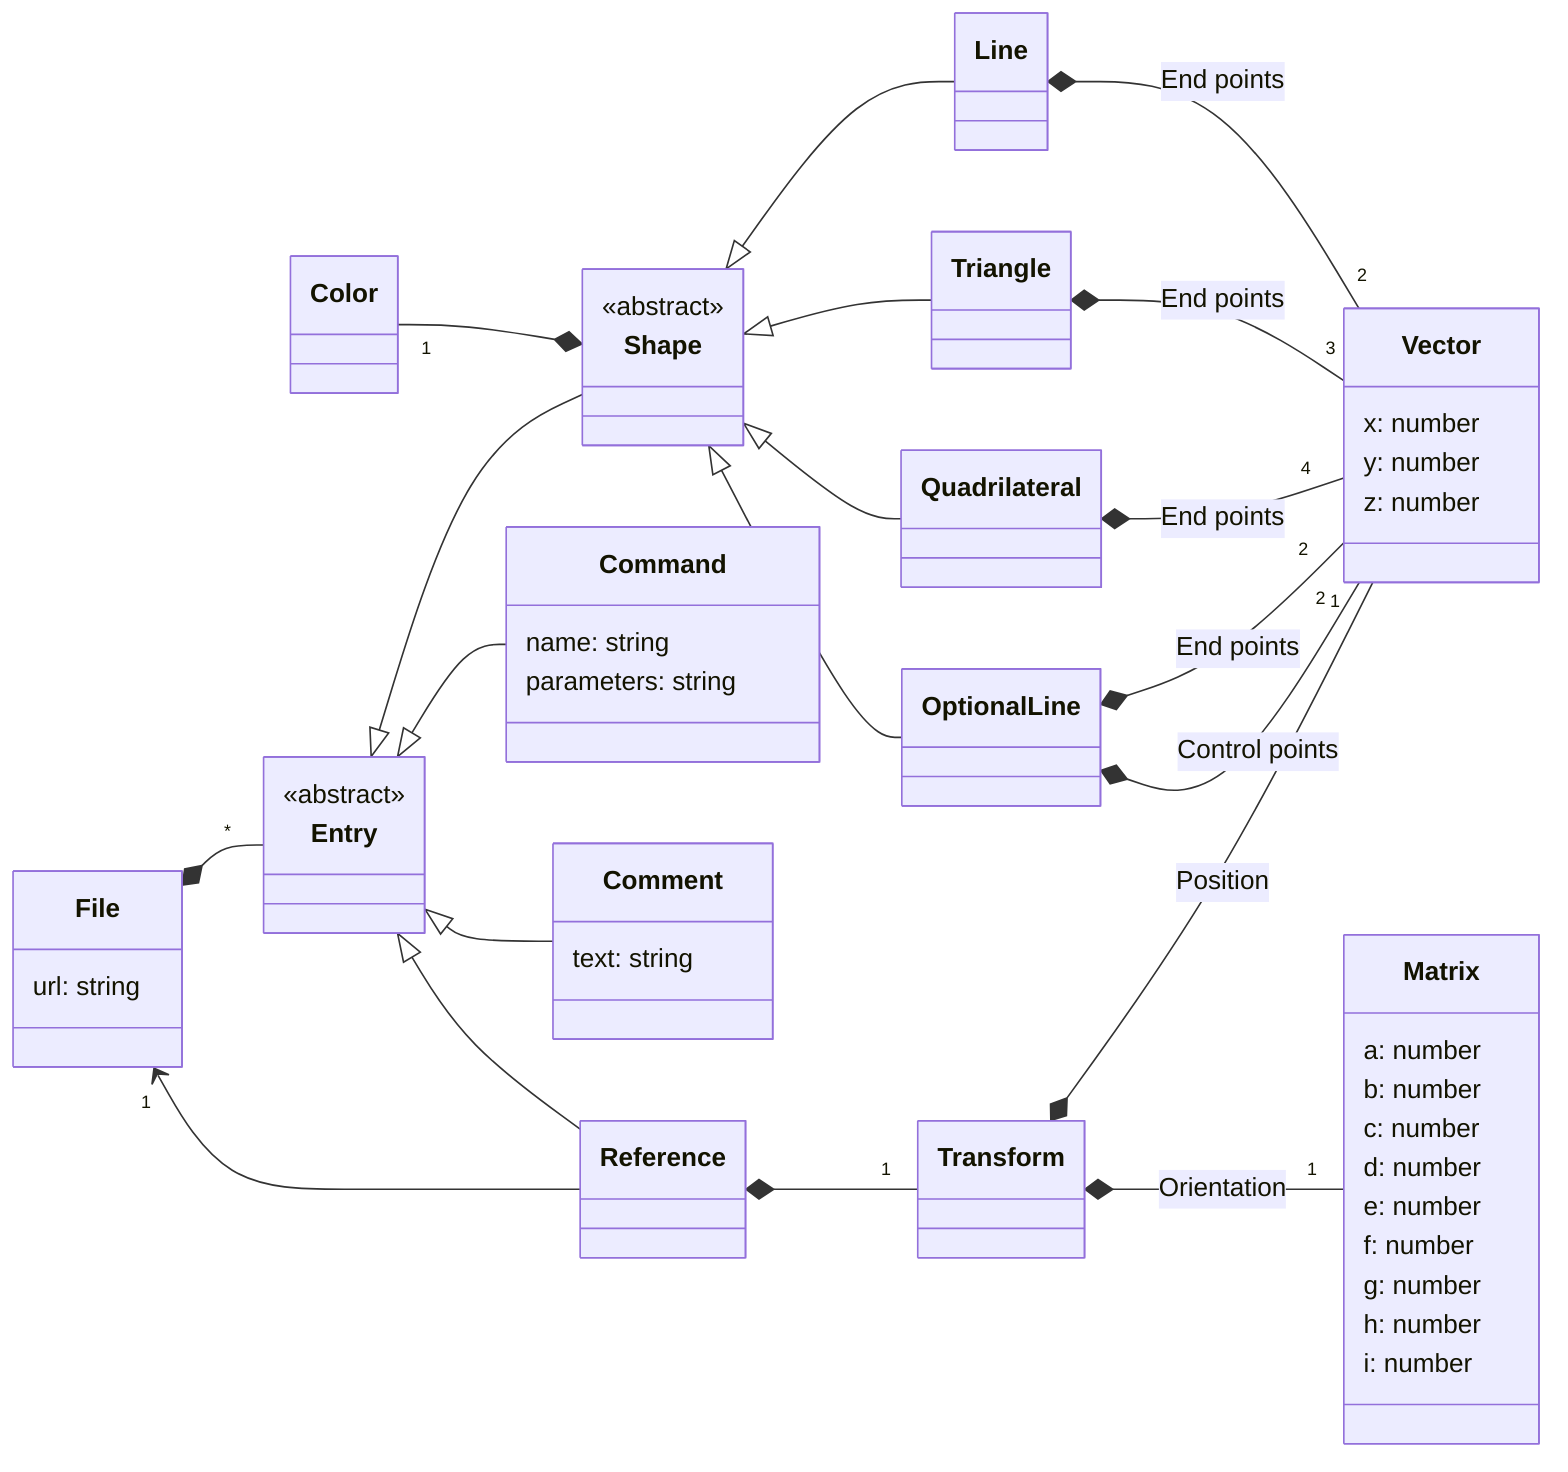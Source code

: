 classDiagram
    direction LR

    class Color {

    }

    class Vector {
        x: number
        y: number
        z: number
    }

    class Matrix {
        a: number
        b: number
        c: number
        d: number
        e: number
        f: number
        g: number
        h: number
        i: number
    }

    class Transform {

    }

    class File {
        url: string
    }
    
    class Entry {
        <<abstract>>
    }
    
    class Command {
        name: string
        parameters: string
    }
    
    class Comment {
        text: string
    }

    class Reference {

    }

    class Shape {
        <<abstract>>
    }
    
    class Line {

    }
    
    class Triangle {

    }
    
    class Quadrilateral {

    }

    class OptionalLine {

    }

    File *-- "*" Entry
    File "1" <-- Reference

    Transform *-- "1" Vector : Position
    Transform *-- "1" Matrix : Orientation

    Entry <|-- Shape
    Entry <|-- Command
    Entry <|-- Comment
    Entry <|-- Reference

    Shape <|-- Line
    Shape <|-- Triangle
    Shape <|-- Quadrilateral
    Shape <|-- OptionalLine

    Color "1" --* Shape

    Line *-- "2" Vector : End points
    Triangle *-- "3" Vector : End points
    Quadrilateral *-- "4" Vector : End points
    OptionalLine *-- "2" Vector : End points
    OptionalLine *-- "2" Vector : Control points

    Reference *-- "1" Transform